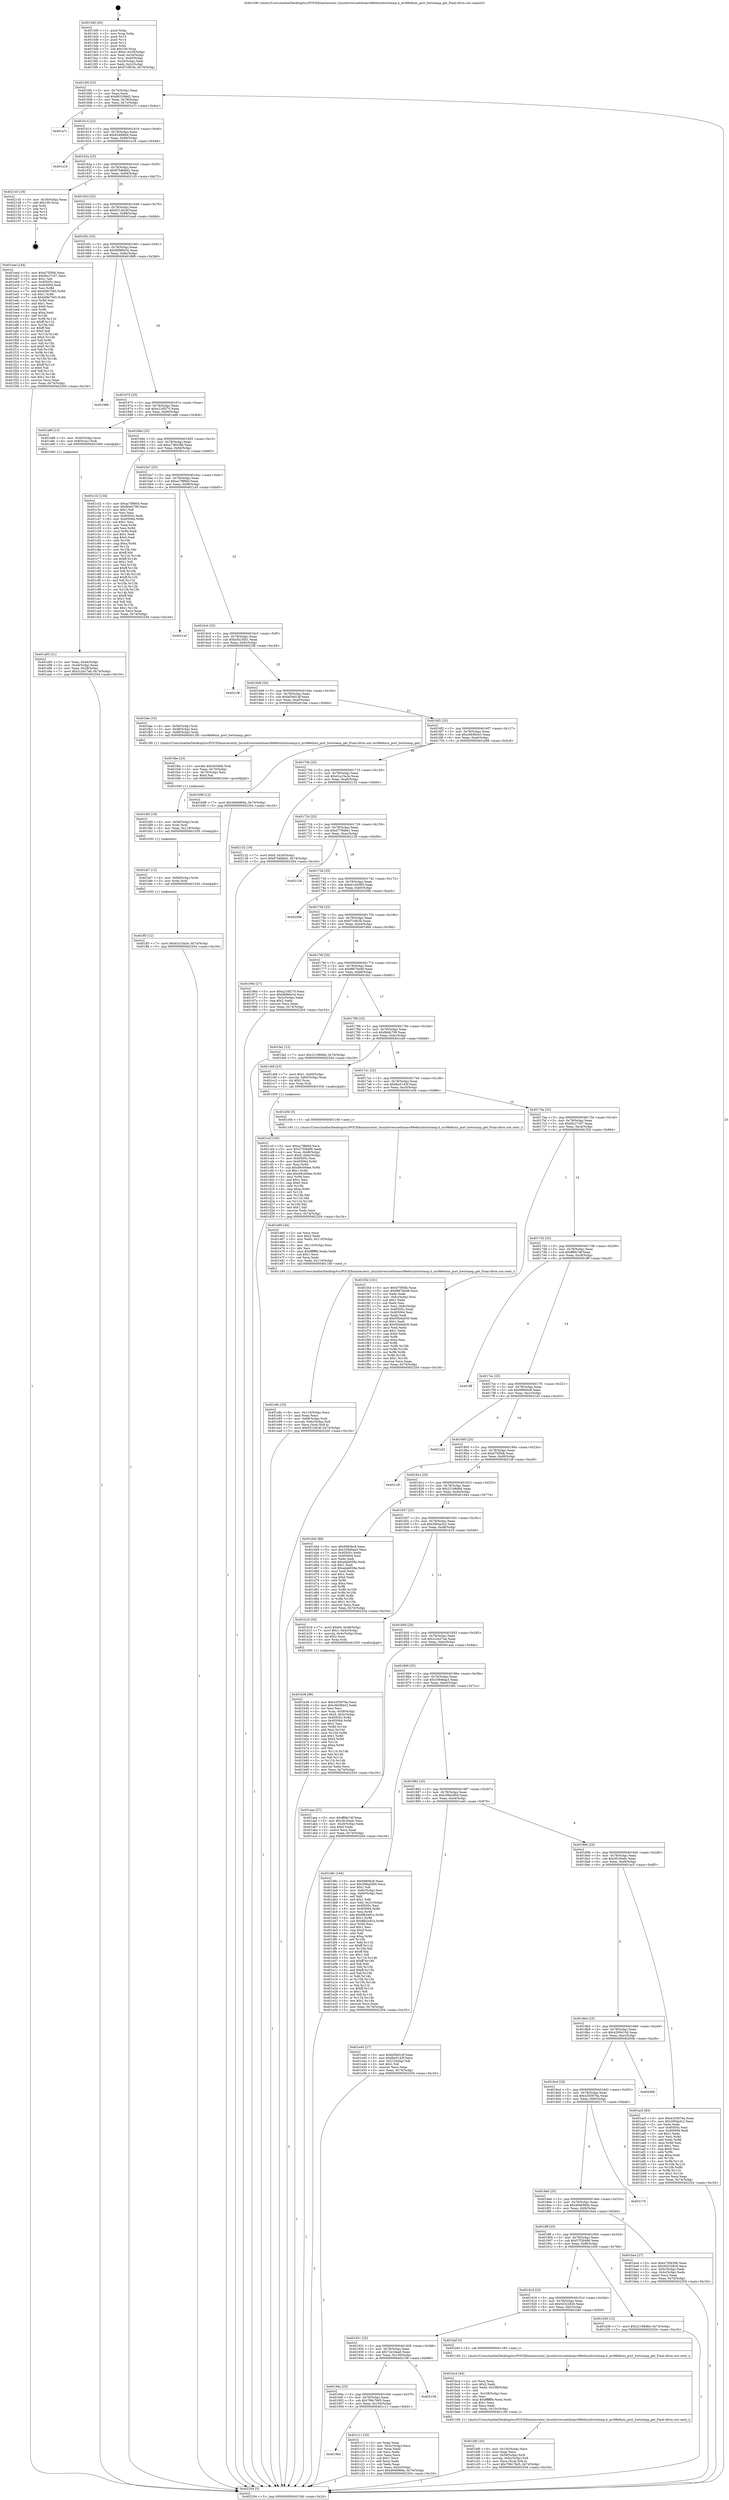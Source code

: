 digraph "0x4015d0" {
  label = "0x4015d0 (/mnt/c/Users/mathe/Desktop/tcc/POCII/binaries/extr_linuxdriversnetdsamv88e6xxxhwtstamp.h_mv88e6xxx_port_hwtstamp_get_Final-ollvm.out::main(0))"
  labelloc = "t"
  node[shape=record]

  Entry [label="",width=0.3,height=0.3,shape=circle,fillcolor=black,style=filled]
  "0x4015fd" [label="{
     0x4015fd [23]\l
     | [instrs]\l
     &nbsp;&nbsp;0x4015fd \<+3\>: mov -0x74(%rbp),%eax\l
     &nbsp;&nbsp;0x401600 \<+2\>: mov %eax,%ecx\l
     &nbsp;&nbsp;0x401602 \<+6\>: sub $0x803398d2,%ecx\l
     &nbsp;&nbsp;0x401608 \<+3\>: mov %eax,-0x78(%rbp)\l
     &nbsp;&nbsp;0x40160b \<+3\>: mov %ecx,-0x7c(%rbp)\l
     &nbsp;&nbsp;0x40160e \<+6\>: je 0000000000401a7c \<main+0x4ac\>\l
  }"]
  "0x401a7c" [label="{
     0x401a7c\l
  }", style=dashed]
  "0x401614" [label="{
     0x401614 [22]\l
     | [instrs]\l
     &nbsp;&nbsp;0x401614 \<+5\>: jmp 0000000000401619 \<main+0x49\>\l
     &nbsp;&nbsp;0x401619 \<+3\>: mov -0x78(%rbp),%eax\l
     &nbsp;&nbsp;0x40161c \<+5\>: sub $0x824fb8b4,%eax\l
     &nbsp;&nbsp;0x401621 \<+3\>: mov %eax,-0x80(%rbp)\l
     &nbsp;&nbsp;0x401624 \<+6\>: je 0000000000401a18 \<main+0x448\>\l
  }"]
  Exit [label="",width=0.3,height=0.3,shape=circle,fillcolor=black,style=filled,peripheries=2]
  "0x401a18" [label="{
     0x401a18\l
  }", style=dashed]
  "0x40162a" [label="{
     0x40162a [25]\l
     | [instrs]\l
     &nbsp;&nbsp;0x40162a \<+5\>: jmp 000000000040162f \<main+0x5f\>\l
     &nbsp;&nbsp;0x40162f \<+3\>: mov -0x78(%rbp),%eax\l
     &nbsp;&nbsp;0x401632 \<+5\>: sub $0x87b8dbd2,%eax\l
     &nbsp;&nbsp;0x401637 \<+6\>: mov %eax,-0x84(%rbp)\l
     &nbsp;&nbsp;0x40163d \<+6\>: je 0000000000402145 \<main+0xb75\>\l
  }"]
  "0x401ff3" [label="{
     0x401ff3 [12]\l
     | [instrs]\l
     &nbsp;&nbsp;0x401ff3 \<+7\>: movl $0xd1a15a3e,-0x74(%rbp)\l
     &nbsp;&nbsp;0x401ffa \<+5\>: jmp 0000000000402204 \<main+0xc34\>\l
  }"]
  "0x402145" [label="{
     0x402145 [19]\l
     | [instrs]\l
     &nbsp;&nbsp;0x402145 \<+3\>: mov -0x30(%rbp),%eax\l
     &nbsp;&nbsp;0x402148 \<+7\>: add $0x100,%rsp\l
     &nbsp;&nbsp;0x40214f \<+1\>: pop %rbx\l
     &nbsp;&nbsp;0x402150 \<+2\>: pop %r12\l
     &nbsp;&nbsp;0x402152 \<+2\>: pop %r14\l
     &nbsp;&nbsp;0x402154 \<+2\>: pop %r15\l
     &nbsp;&nbsp;0x402156 \<+1\>: pop %rbp\l
     &nbsp;&nbsp;0x402157 \<+1\>: ret\l
  }"]
  "0x401643" [label="{
     0x401643 [25]\l
     | [instrs]\l
     &nbsp;&nbsp;0x401643 \<+5\>: jmp 0000000000401648 \<main+0x78\>\l
     &nbsp;&nbsp;0x401648 \<+3\>: mov -0x78(%rbp),%eax\l
     &nbsp;&nbsp;0x40164b \<+5\>: sub $0x93126c4f,%eax\l
     &nbsp;&nbsp;0x401650 \<+6\>: mov %eax,-0x88(%rbp)\l
     &nbsp;&nbsp;0x401656 \<+6\>: je 0000000000401ead \<main+0x8dd\>\l
  }"]
  "0x401fe7" [label="{
     0x401fe7 [12]\l
     | [instrs]\l
     &nbsp;&nbsp;0x401fe7 \<+4\>: mov -0x68(%rbp),%rdx\l
     &nbsp;&nbsp;0x401feb \<+3\>: mov %rdx,%rdi\l
     &nbsp;&nbsp;0x401fee \<+5\>: call 0000000000401030 \<free@plt\>\l
     | [calls]\l
     &nbsp;&nbsp;0x401030 \{1\} (unknown)\l
  }"]
  "0x401ead" [label="{
     0x401ead [144]\l
     | [instrs]\l
     &nbsp;&nbsp;0x401ead \<+5\>: mov $0xd75f56b,%eax\l
     &nbsp;&nbsp;0x401eb2 \<+5\>: mov $0xfdc27c07,%ecx\l
     &nbsp;&nbsp;0x401eb7 \<+2\>: mov $0x1,%dl\l
     &nbsp;&nbsp;0x401eb9 \<+7\>: mov 0x40505c,%esi\l
     &nbsp;&nbsp;0x401ec0 \<+7\>: mov 0x405064,%edi\l
     &nbsp;&nbsp;0x401ec7 \<+3\>: mov %esi,%r8d\l
     &nbsp;&nbsp;0x401eca \<+7\>: add $0xb0fe7565,%r8d\l
     &nbsp;&nbsp;0x401ed1 \<+4\>: sub $0x1,%r8d\l
     &nbsp;&nbsp;0x401ed5 \<+7\>: sub $0xb0fe7565,%r8d\l
     &nbsp;&nbsp;0x401edc \<+4\>: imul %r8d,%esi\l
     &nbsp;&nbsp;0x401ee0 \<+3\>: and $0x1,%esi\l
     &nbsp;&nbsp;0x401ee3 \<+3\>: cmp $0x0,%esi\l
     &nbsp;&nbsp;0x401ee6 \<+4\>: sete %r9b\l
     &nbsp;&nbsp;0x401eea \<+3\>: cmp $0xa,%edi\l
     &nbsp;&nbsp;0x401eed \<+4\>: setl %r10b\l
     &nbsp;&nbsp;0x401ef1 \<+3\>: mov %r9b,%r11b\l
     &nbsp;&nbsp;0x401ef4 \<+4\>: xor $0xff,%r11b\l
     &nbsp;&nbsp;0x401ef8 \<+3\>: mov %r10b,%bl\l
     &nbsp;&nbsp;0x401efb \<+3\>: xor $0xff,%bl\l
     &nbsp;&nbsp;0x401efe \<+3\>: xor $0x0,%dl\l
     &nbsp;&nbsp;0x401f01 \<+3\>: mov %r11b,%r14b\l
     &nbsp;&nbsp;0x401f04 \<+4\>: and $0x0,%r14b\l
     &nbsp;&nbsp;0x401f08 \<+3\>: and %dl,%r9b\l
     &nbsp;&nbsp;0x401f0b \<+3\>: mov %bl,%r15b\l
     &nbsp;&nbsp;0x401f0e \<+4\>: and $0x0,%r15b\l
     &nbsp;&nbsp;0x401f12 \<+3\>: and %dl,%r10b\l
     &nbsp;&nbsp;0x401f15 \<+3\>: or %r9b,%r14b\l
     &nbsp;&nbsp;0x401f18 \<+3\>: or %r10b,%r15b\l
     &nbsp;&nbsp;0x401f1b \<+3\>: xor %r15b,%r14b\l
     &nbsp;&nbsp;0x401f1e \<+3\>: or %bl,%r11b\l
     &nbsp;&nbsp;0x401f21 \<+4\>: xor $0xff,%r11b\l
     &nbsp;&nbsp;0x401f25 \<+3\>: or $0x0,%dl\l
     &nbsp;&nbsp;0x401f28 \<+3\>: and %dl,%r11b\l
     &nbsp;&nbsp;0x401f2b \<+3\>: or %r11b,%r14b\l
     &nbsp;&nbsp;0x401f2e \<+4\>: test $0x1,%r14b\l
     &nbsp;&nbsp;0x401f32 \<+3\>: cmovne %ecx,%eax\l
     &nbsp;&nbsp;0x401f35 \<+3\>: mov %eax,-0x74(%rbp)\l
     &nbsp;&nbsp;0x401f38 \<+5\>: jmp 0000000000402204 \<main+0xc34\>\l
  }"]
  "0x40165c" [label="{
     0x40165c [25]\l
     | [instrs]\l
     &nbsp;&nbsp;0x40165c \<+5\>: jmp 0000000000401661 \<main+0x91\>\l
     &nbsp;&nbsp;0x401661 \<+3\>: mov -0x78(%rbp),%eax\l
     &nbsp;&nbsp;0x401664 \<+5\>: sub $0x9bf96e34,%eax\l
     &nbsp;&nbsp;0x401669 \<+6\>: mov %eax,-0x8c(%rbp)\l
     &nbsp;&nbsp;0x40166f \<+6\>: je 0000000000401988 \<main+0x3b8\>\l
  }"]
  "0x401fd5" [label="{
     0x401fd5 [18]\l
     | [instrs]\l
     &nbsp;&nbsp;0x401fd5 \<+4\>: mov -0x58(%rbp),%rdx\l
     &nbsp;&nbsp;0x401fd9 \<+3\>: mov %rdx,%rdi\l
     &nbsp;&nbsp;0x401fdc \<+6\>: mov %eax,-0x118(%rbp)\l
     &nbsp;&nbsp;0x401fe2 \<+5\>: call 0000000000401030 \<free@plt\>\l
     | [calls]\l
     &nbsp;&nbsp;0x401030 \{1\} (unknown)\l
  }"]
  "0x401988" [label="{
     0x401988\l
  }", style=dashed]
  "0x401675" [label="{
     0x401675 [25]\l
     | [instrs]\l
     &nbsp;&nbsp;0x401675 \<+5\>: jmp 000000000040167a \<main+0xaa\>\l
     &nbsp;&nbsp;0x40167a \<+3\>: mov -0x78(%rbp),%eax\l
     &nbsp;&nbsp;0x40167d \<+5\>: sub $0xa216f270,%eax\l
     &nbsp;&nbsp;0x401682 \<+6\>: mov %eax,-0x90(%rbp)\l
     &nbsp;&nbsp;0x401688 \<+6\>: je 0000000000401a88 \<main+0x4b8\>\l
  }"]
  "0x401fbe" [label="{
     0x401fbe [23]\l
     | [instrs]\l
     &nbsp;&nbsp;0x401fbe \<+10\>: movabs $0x4030b6,%rdi\l
     &nbsp;&nbsp;0x401fc8 \<+3\>: mov %eax,-0x70(%rbp)\l
     &nbsp;&nbsp;0x401fcb \<+3\>: mov -0x70(%rbp),%esi\l
     &nbsp;&nbsp;0x401fce \<+2\>: mov $0x0,%al\l
     &nbsp;&nbsp;0x401fd0 \<+5\>: call 0000000000401040 \<printf@plt\>\l
     | [calls]\l
     &nbsp;&nbsp;0x401040 \{1\} (unknown)\l
  }"]
  "0x401a88" [label="{
     0x401a88 [13]\l
     | [instrs]\l
     &nbsp;&nbsp;0x401a88 \<+4\>: mov -0x40(%rbp),%rax\l
     &nbsp;&nbsp;0x401a8c \<+4\>: mov 0x8(%rax),%rdi\l
     &nbsp;&nbsp;0x401a90 \<+5\>: call 0000000000401060 \<atoi@plt\>\l
     | [calls]\l
     &nbsp;&nbsp;0x401060 \{1\} (unknown)\l
  }"]
  "0x40168e" [label="{
     0x40168e [25]\l
     | [instrs]\l
     &nbsp;&nbsp;0x40168e \<+5\>: jmp 0000000000401693 \<main+0xc3\>\l
     &nbsp;&nbsp;0x401693 \<+3\>: mov -0x78(%rbp),%eax\l
     &nbsp;&nbsp;0x401696 \<+5\>: sub $0xa738439b,%eax\l
     &nbsp;&nbsp;0x40169b \<+6\>: mov %eax,-0x94(%rbp)\l
     &nbsp;&nbsp;0x4016a1 \<+6\>: je 0000000000401c32 \<main+0x662\>\l
  }"]
  "0x401e8c" [label="{
     0x401e8c [33]\l
     | [instrs]\l
     &nbsp;&nbsp;0x401e8c \<+6\>: mov -0x114(%rbp),%ecx\l
     &nbsp;&nbsp;0x401e92 \<+3\>: imul %eax,%ecx\l
     &nbsp;&nbsp;0x401e95 \<+4\>: mov -0x68(%rbp),%rdi\l
     &nbsp;&nbsp;0x401e99 \<+4\>: movslq -0x6c(%rbp),%r8\l
     &nbsp;&nbsp;0x401e9d \<+4\>: mov %ecx,(%rdi,%r8,4)\l
     &nbsp;&nbsp;0x401ea1 \<+7\>: movl $0x93126c4f,-0x74(%rbp)\l
     &nbsp;&nbsp;0x401ea8 \<+5\>: jmp 0000000000402204 \<main+0xc34\>\l
  }"]
  "0x401c32" [label="{
     0x401c32 [134]\l
     | [instrs]\l
     &nbsp;&nbsp;0x401c32 \<+5\>: mov $0xac7f880d,%eax\l
     &nbsp;&nbsp;0x401c37 \<+5\>: mov $0xfbbfc799,%ecx\l
     &nbsp;&nbsp;0x401c3c \<+2\>: mov $0x1,%dl\l
     &nbsp;&nbsp;0x401c3e \<+2\>: xor %esi,%esi\l
     &nbsp;&nbsp;0x401c40 \<+7\>: mov 0x40505c,%edi\l
     &nbsp;&nbsp;0x401c47 \<+8\>: mov 0x405064,%r8d\l
     &nbsp;&nbsp;0x401c4f \<+3\>: sub $0x1,%esi\l
     &nbsp;&nbsp;0x401c52 \<+3\>: mov %edi,%r9d\l
     &nbsp;&nbsp;0x401c55 \<+3\>: add %esi,%r9d\l
     &nbsp;&nbsp;0x401c58 \<+4\>: imul %r9d,%edi\l
     &nbsp;&nbsp;0x401c5c \<+3\>: and $0x1,%edi\l
     &nbsp;&nbsp;0x401c5f \<+3\>: cmp $0x0,%edi\l
     &nbsp;&nbsp;0x401c62 \<+4\>: sete %r10b\l
     &nbsp;&nbsp;0x401c66 \<+4\>: cmp $0xa,%r8d\l
     &nbsp;&nbsp;0x401c6a \<+4\>: setl %r11b\l
     &nbsp;&nbsp;0x401c6e \<+3\>: mov %r10b,%bl\l
     &nbsp;&nbsp;0x401c71 \<+3\>: xor $0xff,%bl\l
     &nbsp;&nbsp;0x401c74 \<+3\>: mov %r11b,%r14b\l
     &nbsp;&nbsp;0x401c77 \<+4\>: xor $0xff,%r14b\l
     &nbsp;&nbsp;0x401c7b \<+3\>: xor $0x1,%dl\l
     &nbsp;&nbsp;0x401c7e \<+3\>: mov %bl,%r15b\l
     &nbsp;&nbsp;0x401c81 \<+4\>: and $0xff,%r15b\l
     &nbsp;&nbsp;0x401c85 \<+3\>: and %dl,%r10b\l
     &nbsp;&nbsp;0x401c88 \<+3\>: mov %r14b,%r12b\l
     &nbsp;&nbsp;0x401c8b \<+4\>: and $0xff,%r12b\l
     &nbsp;&nbsp;0x401c8f \<+3\>: and %dl,%r11b\l
     &nbsp;&nbsp;0x401c92 \<+3\>: or %r10b,%r15b\l
     &nbsp;&nbsp;0x401c95 \<+3\>: or %r11b,%r12b\l
     &nbsp;&nbsp;0x401c98 \<+3\>: xor %r12b,%r15b\l
     &nbsp;&nbsp;0x401c9b \<+3\>: or %r14b,%bl\l
     &nbsp;&nbsp;0x401c9e \<+3\>: xor $0xff,%bl\l
     &nbsp;&nbsp;0x401ca1 \<+3\>: or $0x1,%dl\l
     &nbsp;&nbsp;0x401ca4 \<+2\>: and %dl,%bl\l
     &nbsp;&nbsp;0x401ca6 \<+3\>: or %bl,%r15b\l
     &nbsp;&nbsp;0x401ca9 \<+4\>: test $0x1,%r15b\l
     &nbsp;&nbsp;0x401cad \<+3\>: cmovne %ecx,%eax\l
     &nbsp;&nbsp;0x401cb0 \<+3\>: mov %eax,-0x74(%rbp)\l
     &nbsp;&nbsp;0x401cb3 \<+5\>: jmp 0000000000402204 \<main+0xc34\>\l
  }"]
  "0x4016a7" [label="{
     0x4016a7 [25]\l
     | [instrs]\l
     &nbsp;&nbsp;0x4016a7 \<+5\>: jmp 00000000004016ac \<main+0xdc\>\l
     &nbsp;&nbsp;0x4016ac \<+3\>: mov -0x78(%rbp),%eax\l
     &nbsp;&nbsp;0x4016af \<+5\>: sub $0xac7f880d,%eax\l
     &nbsp;&nbsp;0x4016b4 \<+6\>: mov %eax,-0x98(%rbp)\l
     &nbsp;&nbsp;0x4016ba \<+6\>: je 00000000004021a5 \<main+0xbd5\>\l
  }"]
  "0x401e60" [label="{
     0x401e60 [44]\l
     | [instrs]\l
     &nbsp;&nbsp;0x401e60 \<+2\>: xor %ecx,%ecx\l
     &nbsp;&nbsp;0x401e62 \<+5\>: mov $0x2,%edx\l
     &nbsp;&nbsp;0x401e67 \<+6\>: mov %edx,-0x110(%rbp)\l
     &nbsp;&nbsp;0x401e6d \<+1\>: cltd\l
     &nbsp;&nbsp;0x401e6e \<+6\>: mov -0x110(%rbp),%esi\l
     &nbsp;&nbsp;0x401e74 \<+2\>: idiv %esi\l
     &nbsp;&nbsp;0x401e76 \<+6\>: imul $0xfffffffe,%edx,%edx\l
     &nbsp;&nbsp;0x401e7c \<+3\>: sub $0x1,%ecx\l
     &nbsp;&nbsp;0x401e7f \<+2\>: sub %ecx,%edx\l
     &nbsp;&nbsp;0x401e81 \<+6\>: mov %edx,-0x114(%rbp)\l
     &nbsp;&nbsp;0x401e87 \<+5\>: call 0000000000401160 \<next_i\>\l
     | [calls]\l
     &nbsp;&nbsp;0x401160 \{1\} (/mnt/c/Users/mathe/Desktop/tcc/POCII/binaries/extr_linuxdriversnetdsamv88e6xxxhwtstamp.h_mv88e6xxx_port_hwtstamp_get_Final-ollvm.out::next_i)\l
  }"]
  "0x4021a5" [label="{
     0x4021a5\l
  }", style=dashed]
  "0x4016c0" [label="{
     0x4016c0 [25]\l
     | [instrs]\l
     &nbsp;&nbsp;0x4016c0 \<+5\>: jmp 00000000004016c5 \<main+0xf5\>\l
     &nbsp;&nbsp;0x4016c5 \<+3\>: mov -0x78(%rbp),%eax\l
     &nbsp;&nbsp;0x4016c8 \<+5\>: sub $0xb5b1f5b1,%eax\l
     &nbsp;&nbsp;0x4016cd \<+6\>: mov %eax,-0x9c(%rbp)\l
     &nbsp;&nbsp;0x4016d3 \<+6\>: je 00000000004021f8 \<main+0xc28\>\l
  }"]
  "0x401ccf" [label="{
     0x401ccf [105]\l
     | [instrs]\l
     &nbsp;&nbsp;0x401ccf \<+5\>: mov $0xac7f880d,%ecx\l
     &nbsp;&nbsp;0x401cd4 \<+5\>: mov $0x57f28486,%edx\l
     &nbsp;&nbsp;0x401cd9 \<+4\>: mov %rax,-0x68(%rbp)\l
     &nbsp;&nbsp;0x401cdd \<+7\>: movl $0x0,-0x6c(%rbp)\l
     &nbsp;&nbsp;0x401ce4 \<+7\>: mov 0x40505c,%esi\l
     &nbsp;&nbsp;0x401ceb \<+8\>: mov 0x405064,%r8d\l
     &nbsp;&nbsp;0x401cf3 \<+3\>: mov %esi,%r9d\l
     &nbsp;&nbsp;0x401cf6 \<+7\>: sub $0xd9c00dee,%r9d\l
     &nbsp;&nbsp;0x401cfd \<+4\>: sub $0x1,%r9d\l
     &nbsp;&nbsp;0x401d01 \<+7\>: add $0xd9c00dee,%r9d\l
     &nbsp;&nbsp;0x401d08 \<+4\>: imul %r9d,%esi\l
     &nbsp;&nbsp;0x401d0c \<+3\>: and $0x1,%esi\l
     &nbsp;&nbsp;0x401d0f \<+3\>: cmp $0x0,%esi\l
     &nbsp;&nbsp;0x401d12 \<+4\>: sete %r10b\l
     &nbsp;&nbsp;0x401d16 \<+4\>: cmp $0xa,%r8d\l
     &nbsp;&nbsp;0x401d1a \<+4\>: setl %r11b\l
     &nbsp;&nbsp;0x401d1e \<+3\>: mov %r10b,%bl\l
     &nbsp;&nbsp;0x401d21 \<+3\>: and %r11b,%bl\l
     &nbsp;&nbsp;0x401d24 \<+3\>: xor %r11b,%r10b\l
     &nbsp;&nbsp;0x401d27 \<+3\>: or %r10b,%bl\l
     &nbsp;&nbsp;0x401d2a \<+3\>: test $0x1,%bl\l
     &nbsp;&nbsp;0x401d2d \<+3\>: cmovne %edx,%ecx\l
     &nbsp;&nbsp;0x401d30 \<+3\>: mov %ecx,-0x74(%rbp)\l
     &nbsp;&nbsp;0x401d33 \<+5\>: jmp 0000000000402204 \<main+0xc34\>\l
  }"]
  "0x4021f8" [label="{
     0x4021f8\l
  }", style=dashed]
  "0x4016d9" [label="{
     0x4016d9 [25]\l
     | [instrs]\l
     &nbsp;&nbsp;0x4016d9 \<+5\>: jmp 00000000004016de \<main+0x10e\>\l
     &nbsp;&nbsp;0x4016de \<+3\>: mov -0x78(%rbp),%eax\l
     &nbsp;&nbsp;0x4016e1 \<+5\>: sub $0xbf36d1df,%eax\l
     &nbsp;&nbsp;0x4016e6 \<+6\>: mov %eax,-0xa0(%rbp)\l
     &nbsp;&nbsp;0x4016ec \<+6\>: je 0000000000401fae \<main+0x9de\>\l
  }"]
  "0x401963" [label="{
     0x401963\l
  }", style=dashed]
  "0x401fae" [label="{
     0x401fae [16]\l
     | [instrs]\l
     &nbsp;&nbsp;0x401fae \<+4\>: mov -0x58(%rbp),%rdi\l
     &nbsp;&nbsp;0x401fb2 \<+3\>: mov -0x48(%rbp),%esi\l
     &nbsp;&nbsp;0x401fb5 \<+4\>: mov -0x68(%rbp),%rdx\l
     &nbsp;&nbsp;0x401fb9 \<+5\>: call 00000000004013f0 \<mv88e6xxx_port_hwtstamp_get\>\l
     | [calls]\l
     &nbsp;&nbsp;0x4013f0 \{1\} (/mnt/c/Users/mathe/Desktop/tcc/POCII/binaries/extr_linuxdriversnetdsamv88e6xxxhwtstamp.h_mv88e6xxx_port_hwtstamp_get_Final-ollvm.out::mv88e6xxx_port_hwtstamp_get)\l
  }"]
  "0x4016f2" [label="{
     0x4016f2 [25]\l
     | [instrs]\l
     &nbsp;&nbsp;0x4016f2 \<+5\>: jmp 00000000004016f7 \<main+0x127\>\l
     &nbsp;&nbsp;0x4016f7 \<+3\>: mov -0x78(%rbp),%eax\l
     &nbsp;&nbsp;0x4016fa \<+5\>: sub $0xc9d38443,%eax\l
     &nbsp;&nbsp;0x4016ff \<+6\>: mov %eax,-0xa4(%rbp)\l
     &nbsp;&nbsp;0x401705 \<+6\>: je 0000000000401b98 \<main+0x5c8\>\l
  }"]
  "0x401c11" [label="{
     0x401c11 [33]\l
     | [instrs]\l
     &nbsp;&nbsp;0x401c11 \<+2\>: xor %eax,%eax\l
     &nbsp;&nbsp;0x401c13 \<+3\>: mov -0x5c(%rbp),%ecx\l
     &nbsp;&nbsp;0x401c16 \<+2\>: mov %eax,%edx\l
     &nbsp;&nbsp;0x401c18 \<+2\>: sub %ecx,%edx\l
     &nbsp;&nbsp;0x401c1a \<+2\>: mov %eax,%ecx\l
     &nbsp;&nbsp;0x401c1c \<+3\>: sub $0x1,%ecx\l
     &nbsp;&nbsp;0x401c1f \<+2\>: add %ecx,%edx\l
     &nbsp;&nbsp;0x401c21 \<+2\>: sub %edx,%eax\l
     &nbsp;&nbsp;0x401c23 \<+3\>: mov %eax,-0x5c(%rbp)\l
     &nbsp;&nbsp;0x401c26 \<+7\>: movl $0x4946969a,-0x74(%rbp)\l
     &nbsp;&nbsp;0x401c2d \<+5\>: jmp 0000000000402204 \<main+0xc34\>\l
  }"]
  "0x401b98" [label="{
     0x401b98 [12]\l
     | [instrs]\l
     &nbsp;&nbsp;0x401b98 \<+7\>: movl $0x4946969a,-0x74(%rbp)\l
     &nbsp;&nbsp;0x401b9f \<+5\>: jmp 0000000000402204 \<main+0xc34\>\l
  }"]
  "0x40170b" [label="{
     0x40170b [25]\l
     | [instrs]\l
     &nbsp;&nbsp;0x40170b \<+5\>: jmp 0000000000401710 \<main+0x140\>\l
     &nbsp;&nbsp;0x401710 \<+3\>: mov -0x78(%rbp),%eax\l
     &nbsp;&nbsp;0x401713 \<+5\>: sub $0xd1a15a3e,%eax\l
     &nbsp;&nbsp;0x401718 \<+6\>: mov %eax,-0xa8(%rbp)\l
     &nbsp;&nbsp;0x40171e \<+6\>: je 0000000000402132 \<main+0xb62\>\l
  }"]
  "0x40194a" [label="{
     0x40194a [25]\l
     | [instrs]\l
     &nbsp;&nbsp;0x40194a \<+5\>: jmp 000000000040194f \<main+0x37f\>\l
     &nbsp;&nbsp;0x40194f \<+3\>: mov -0x78(%rbp),%eax\l
     &nbsp;&nbsp;0x401952 \<+5\>: sub $0x799c76d5,%eax\l
     &nbsp;&nbsp;0x401957 \<+6\>: mov %eax,-0x104(%rbp)\l
     &nbsp;&nbsp;0x40195d \<+6\>: je 0000000000401c11 \<main+0x641\>\l
  }"]
  "0x402132" [label="{
     0x402132 [19]\l
     | [instrs]\l
     &nbsp;&nbsp;0x402132 \<+7\>: movl $0x0,-0x30(%rbp)\l
     &nbsp;&nbsp;0x402139 \<+7\>: movl $0x87b8dbd2,-0x74(%rbp)\l
     &nbsp;&nbsp;0x402140 \<+5\>: jmp 0000000000402204 \<main+0xc34\>\l
  }"]
  "0x401724" [label="{
     0x401724 [25]\l
     | [instrs]\l
     &nbsp;&nbsp;0x401724 \<+5\>: jmp 0000000000401729 \<main+0x159\>\l
     &nbsp;&nbsp;0x401729 \<+3\>: mov -0x78(%rbp),%eax\l
     &nbsp;&nbsp;0x40172c \<+5\>: sub $0xd77848a1,%eax\l
     &nbsp;&nbsp;0x401731 \<+6\>: mov %eax,-0xac(%rbp)\l
     &nbsp;&nbsp;0x401737 \<+6\>: je 0000000000402126 \<main+0xb56\>\l
  }"]
  "0x402158" [label="{
     0x402158\l
  }", style=dashed]
  "0x402126" [label="{
     0x402126\l
  }", style=dashed]
  "0x40173d" [label="{
     0x40173d [25]\l
     | [instrs]\l
     &nbsp;&nbsp;0x40173d \<+5\>: jmp 0000000000401742 \<main+0x172\>\l
     &nbsp;&nbsp;0x401742 \<+3\>: mov -0x78(%rbp),%eax\l
     &nbsp;&nbsp;0x401745 \<+5\>: sub $0xdc1d4560,%eax\l
     &nbsp;&nbsp;0x40174a \<+6\>: mov %eax,-0xb0(%rbp)\l
     &nbsp;&nbsp;0x401750 \<+6\>: je 000000000040209b \<main+0xacb\>\l
  }"]
  "0x401bf0" [label="{
     0x401bf0 [33]\l
     | [instrs]\l
     &nbsp;&nbsp;0x401bf0 \<+6\>: mov -0x10c(%rbp),%ecx\l
     &nbsp;&nbsp;0x401bf6 \<+3\>: imul %eax,%ecx\l
     &nbsp;&nbsp;0x401bf9 \<+4\>: mov -0x58(%rbp),%rdi\l
     &nbsp;&nbsp;0x401bfd \<+4\>: movslq -0x5c(%rbp),%r8\l
     &nbsp;&nbsp;0x401c01 \<+4\>: mov %ecx,(%rdi,%r8,4)\l
     &nbsp;&nbsp;0x401c05 \<+7\>: movl $0x799c76d5,-0x74(%rbp)\l
     &nbsp;&nbsp;0x401c0c \<+5\>: jmp 0000000000402204 \<main+0xc34\>\l
  }"]
  "0x40209b" [label="{
     0x40209b\l
  }", style=dashed]
  "0x401756" [label="{
     0x401756 [25]\l
     | [instrs]\l
     &nbsp;&nbsp;0x401756 \<+5\>: jmp 000000000040175b \<main+0x18b\>\l
     &nbsp;&nbsp;0x40175b \<+3\>: mov -0x78(%rbp),%eax\l
     &nbsp;&nbsp;0x40175e \<+5\>: sub $0xf7c0fc3b,%eax\l
     &nbsp;&nbsp;0x401763 \<+6\>: mov %eax,-0xb4(%rbp)\l
     &nbsp;&nbsp;0x401769 \<+6\>: je 000000000040196d \<main+0x39d\>\l
  }"]
  "0x401bc4" [label="{
     0x401bc4 [44]\l
     | [instrs]\l
     &nbsp;&nbsp;0x401bc4 \<+2\>: xor %ecx,%ecx\l
     &nbsp;&nbsp;0x401bc6 \<+5\>: mov $0x2,%edx\l
     &nbsp;&nbsp;0x401bcb \<+6\>: mov %edx,-0x108(%rbp)\l
     &nbsp;&nbsp;0x401bd1 \<+1\>: cltd\l
     &nbsp;&nbsp;0x401bd2 \<+6\>: mov -0x108(%rbp),%esi\l
     &nbsp;&nbsp;0x401bd8 \<+2\>: idiv %esi\l
     &nbsp;&nbsp;0x401bda \<+6\>: imul $0xfffffffe,%edx,%edx\l
     &nbsp;&nbsp;0x401be0 \<+3\>: sub $0x1,%ecx\l
     &nbsp;&nbsp;0x401be3 \<+2\>: sub %ecx,%edx\l
     &nbsp;&nbsp;0x401be5 \<+6\>: mov %edx,-0x10c(%rbp)\l
     &nbsp;&nbsp;0x401beb \<+5\>: call 0000000000401160 \<next_i\>\l
     | [calls]\l
     &nbsp;&nbsp;0x401160 \{1\} (/mnt/c/Users/mathe/Desktop/tcc/POCII/binaries/extr_linuxdriversnetdsamv88e6xxxhwtstamp.h_mv88e6xxx_port_hwtstamp_get_Final-ollvm.out::next_i)\l
  }"]
  "0x40196d" [label="{
     0x40196d [27]\l
     | [instrs]\l
     &nbsp;&nbsp;0x40196d \<+5\>: mov $0xa216f270,%eax\l
     &nbsp;&nbsp;0x401972 \<+5\>: mov $0x9bf96e34,%ecx\l
     &nbsp;&nbsp;0x401977 \<+3\>: mov -0x2c(%rbp),%edx\l
     &nbsp;&nbsp;0x40197a \<+3\>: cmp $0x2,%edx\l
     &nbsp;&nbsp;0x40197d \<+3\>: cmovne %ecx,%eax\l
     &nbsp;&nbsp;0x401980 \<+3\>: mov %eax,-0x74(%rbp)\l
     &nbsp;&nbsp;0x401983 \<+5\>: jmp 0000000000402204 \<main+0xc34\>\l
  }"]
  "0x40176f" [label="{
     0x40176f [25]\l
     | [instrs]\l
     &nbsp;&nbsp;0x40176f \<+5\>: jmp 0000000000401774 \<main+0x1a4\>\l
     &nbsp;&nbsp;0x401774 \<+3\>: mov -0x78(%rbp),%eax\l
     &nbsp;&nbsp;0x401777 \<+5\>: sub $0xf867be48,%eax\l
     &nbsp;&nbsp;0x40177c \<+6\>: mov %eax,-0xb8(%rbp)\l
     &nbsp;&nbsp;0x401782 \<+6\>: je 0000000000401fa2 \<main+0x9d2\>\l
  }"]
  "0x402204" [label="{
     0x402204 [5]\l
     | [instrs]\l
     &nbsp;&nbsp;0x402204 \<+5\>: jmp 00000000004015fd \<main+0x2d\>\l
  }"]
  "0x4015d0" [label="{
     0x4015d0 [45]\l
     | [instrs]\l
     &nbsp;&nbsp;0x4015d0 \<+1\>: push %rbp\l
     &nbsp;&nbsp;0x4015d1 \<+3\>: mov %rsp,%rbp\l
     &nbsp;&nbsp;0x4015d4 \<+2\>: push %r15\l
     &nbsp;&nbsp;0x4015d6 \<+2\>: push %r14\l
     &nbsp;&nbsp;0x4015d8 \<+2\>: push %r12\l
     &nbsp;&nbsp;0x4015da \<+1\>: push %rbx\l
     &nbsp;&nbsp;0x4015db \<+7\>: sub $0x100,%rsp\l
     &nbsp;&nbsp;0x4015e2 \<+7\>: movl $0x0,-0x30(%rbp)\l
     &nbsp;&nbsp;0x4015e9 \<+3\>: mov %edi,-0x34(%rbp)\l
     &nbsp;&nbsp;0x4015ec \<+4\>: mov %rsi,-0x40(%rbp)\l
     &nbsp;&nbsp;0x4015f0 \<+3\>: mov -0x34(%rbp),%edi\l
     &nbsp;&nbsp;0x4015f3 \<+3\>: mov %edi,-0x2c(%rbp)\l
     &nbsp;&nbsp;0x4015f6 \<+7\>: movl $0xf7c0fc3b,-0x74(%rbp)\l
  }"]
  "0x401a95" [label="{
     0x401a95 [21]\l
     | [instrs]\l
     &nbsp;&nbsp;0x401a95 \<+3\>: mov %eax,-0x44(%rbp)\l
     &nbsp;&nbsp;0x401a98 \<+3\>: mov -0x44(%rbp),%eax\l
     &nbsp;&nbsp;0x401a9b \<+3\>: mov %eax,-0x28(%rbp)\l
     &nbsp;&nbsp;0x401a9e \<+7\>: movl $0x2c2e27ad,-0x74(%rbp)\l
     &nbsp;&nbsp;0x401aa5 \<+5\>: jmp 0000000000402204 \<main+0xc34\>\l
  }"]
  "0x401931" [label="{
     0x401931 [25]\l
     | [instrs]\l
     &nbsp;&nbsp;0x401931 \<+5\>: jmp 0000000000401936 \<main+0x366\>\l
     &nbsp;&nbsp;0x401936 \<+3\>: mov -0x78(%rbp),%eax\l
     &nbsp;&nbsp;0x401939 \<+5\>: sub $0x72e16ea0,%eax\l
     &nbsp;&nbsp;0x40193e \<+6\>: mov %eax,-0x100(%rbp)\l
     &nbsp;&nbsp;0x401944 \<+6\>: je 0000000000402158 \<main+0xb88\>\l
  }"]
  "0x401fa2" [label="{
     0x401fa2 [12]\l
     | [instrs]\l
     &nbsp;&nbsp;0x401fa2 \<+7\>: movl $0x22198d6d,-0x74(%rbp)\l
     &nbsp;&nbsp;0x401fa9 \<+5\>: jmp 0000000000402204 \<main+0xc34\>\l
  }"]
  "0x401788" [label="{
     0x401788 [25]\l
     | [instrs]\l
     &nbsp;&nbsp;0x401788 \<+5\>: jmp 000000000040178d \<main+0x1bd\>\l
     &nbsp;&nbsp;0x40178d \<+3\>: mov -0x78(%rbp),%eax\l
     &nbsp;&nbsp;0x401790 \<+5\>: sub $0xfbbfc799,%eax\l
     &nbsp;&nbsp;0x401795 \<+6\>: mov %eax,-0xbc(%rbp)\l
     &nbsp;&nbsp;0x40179b \<+6\>: je 0000000000401cb8 \<main+0x6e8\>\l
  }"]
  "0x401bbf" [label="{
     0x401bbf [5]\l
     | [instrs]\l
     &nbsp;&nbsp;0x401bbf \<+5\>: call 0000000000401160 \<next_i\>\l
     | [calls]\l
     &nbsp;&nbsp;0x401160 \{1\} (/mnt/c/Users/mathe/Desktop/tcc/POCII/binaries/extr_linuxdriversnetdsamv88e6xxxhwtstamp.h_mv88e6xxx_port_hwtstamp_get_Final-ollvm.out::next_i)\l
  }"]
  "0x401cb8" [label="{
     0x401cb8 [23]\l
     | [instrs]\l
     &nbsp;&nbsp;0x401cb8 \<+7\>: movl $0x1,-0x60(%rbp)\l
     &nbsp;&nbsp;0x401cbf \<+4\>: movslq -0x60(%rbp),%rax\l
     &nbsp;&nbsp;0x401cc3 \<+4\>: shl $0x2,%rax\l
     &nbsp;&nbsp;0x401cc7 \<+3\>: mov %rax,%rdi\l
     &nbsp;&nbsp;0x401cca \<+5\>: call 0000000000401050 \<malloc@plt\>\l
     | [calls]\l
     &nbsp;&nbsp;0x401050 \{1\} (unknown)\l
  }"]
  "0x4017a1" [label="{
     0x4017a1 [25]\l
     | [instrs]\l
     &nbsp;&nbsp;0x4017a1 \<+5\>: jmp 00000000004017a6 \<main+0x1d6\>\l
     &nbsp;&nbsp;0x4017a6 \<+3\>: mov -0x78(%rbp),%eax\l
     &nbsp;&nbsp;0x4017a9 \<+5\>: sub $0xfbe5143f,%eax\l
     &nbsp;&nbsp;0x4017ae \<+6\>: mov %eax,-0xc0(%rbp)\l
     &nbsp;&nbsp;0x4017b4 \<+6\>: je 0000000000401e5b \<main+0x88b\>\l
  }"]
  "0x401918" [label="{
     0x401918 [25]\l
     | [instrs]\l
     &nbsp;&nbsp;0x401918 \<+5\>: jmp 000000000040191d \<main+0x34d\>\l
     &nbsp;&nbsp;0x40191d \<+3\>: mov -0x78(%rbp),%eax\l
     &nbsp;&nbsp;0x401920 \<+5\>: sub $0x5d322826,%eax\l
     &nbsp;&nbsp;0x401925 \<+6\>: mov %eax,-0xfc(%rbp)\l
     &nbsp;&nbsp;0x40192b \<+6\>: je 0000000000401bbf \<main+0x5ef\>\l
  }"]
  "0x401e5b" [label="{
     0x401e5b [5]\l
     | [instrs]\l
     &nbsp;&nbsp;0x401e5b \<+5\>: call 0000000000401160 \<next_i\>\l
     | [calls]\l
     &nbsp;&nbsp;0x401160 \{1\} (/mnt/c/Users/mathe/Desktop/tcc/POCII/binaries/extr_linuxdriversnetdsamv88e6xxxhwtstamp.h_mv88e6xxx_port_hwtstamp_get_Final-ollvm.out::next_i)\l
  }"]
  "0x4017ba" [label="{
     0x4017ba [25]\l
     | [instrs]\l
     &nbsp;&nbsp;0x4017ba \<+5\>: jmp 00000000004017bf \<main+0x1ef\>\l
     &nbsp;&nbsp;0x4017bf \<+3\>: mov -0x78(%rbp),%eax\l
     &nbsp;&nbsp;0x4017c2 \<+5\>: sub $0xfdc27c07,%eax\l
     &nbsp;&nbsp;0x4017c7 \<+6\>: mov %eax,-0xc4(%rbp)\l
     &nbsp;&nbsp;0x4017cd \<+6\>: je 0000000000401f3d \<main+0x96d\>\l
  }"]
  "0x401d38" [label="{
     0x401d38 [12]\l
     | [instrs]\l
     &nbsp;&nbsp;0x401d38 \<+7\>: movl $0x22198d6d,-0x74(%rbp)\l
     &nbsp;&nbsp;0x401d3f \<+5\>: jmp 0000000000402204 \<main+0xc34\>\l
  }"]
  "0x401f3d" [label="{
     0x401f3d [101]\l
     | [instrs]\l
     &nbsp;&nbsp;0x401f3d \<+5\>: mov $0xd75f56b,%eax\l
     &nbsp;&nbsp;0x401f42 \<+5\>: mov $0xf867be48,%ecx\l
     &nbsp;&nbsp;0x401f47 \<+2\>: xor %edx,%edx\l
     &nbsp;&nbsp;0x401f49 \<+3\>: mov -0x6c(%rbp),%esi\l
     &nbsp;&nbsp;0x401f4c \<+3\>: sub $0x1,%edx\l
     &nbsp;&nbsp;0x401f4f \<+2\>: sub %edx,%esi\l
     &nbsp;&nbsp;0x401f51 \<+3\>: mov %esi,-0x6c(%rbp)\l
     &nbsp;&nbsp;0x401f54 \<+7\>: mov 0x40505c,%edx\l
     &nbsp;&nbsp;0x401f5b \<+7\>: mov 0x405064,%esi\l
     &nbsp;&nbsp;0x401f62 \<+2\>: mov %edx,%edi\l
     &nbsp;&nbsp;0x401f64 \<+6\>: sub $0x93b6a630,%edi\l
     &nbsp;&nbsp;0x401f6a \<+3\>: sub $0x1,%edi\l
     &nbsp;&nbsp;0x401f6d \<+6\>: add $0x93b6a630,%edi\l
     &nbsp;&nbsp;0x401f73 \<+3\>: imul %edi,%edx\l
     &nbsp;&nbsp;0x401f76 \<+3\>: and $0x1,%edx\l
     &nbsp;&nbsp;0x401f79 \<+3\>: cmp $0x0,%edx\l
     &nbsp;&nbsp;0x401f7c \<+4\>: sete %r8b\l
     &nbsp;&nbsp;0x401f80 \<+3\>: cmp $0xa,%esi\l
     &nbsp;&nbsp;0x401f83 \<+4\>: setl %r9b\l
     &nbsp;&nbsp;0x401f87 \<+3\>: mov %r8b,%r10b\l
     &nbsp;&nbsp;0x401f8a \<+3\>: and %r9b,%r10b\l
     &nbsp;&nbsp;0x401f8d \<+3\>: xor %r9b,%r8b\l
     &nbsp;&nbsp;0x401f90 \<+3\>: or %r8b,%r10b\l
     &nbsp;&nbsp;0x401f93 \<+4\>: test $0x1,%r10b\l
     &nbsp;&nbsp;0x401f97 \<+3\>: cmovne %ecx,%eax\l
     &nbsp;&nbsp;0x401f9a \<+3\>: mov %eax,-0x74(%rbp)\l
     &nbsp;&nbsp;0x401f9d \<+5\>: jmp 0000000000402204 \<main+0xc34\>\l
  }"]
  "0x4017d3" [label="{
     0x4017d3 [25]\l
     | [instrs]\l
     &nbsp;&nbsp;0x4017d3 \<+5\>: jmp 00000000004017d8 \<main+0x208\>\l
     &nbsp;&nbsp;0x4017d8 \<+3\>: mov -0x78(%rbp),%eax\l
     &nbsp;&nbsp;0x4017db \<+5\>: sub $0xff6fe7df,%eax\l
     &nbsp;&nbsp;0x4017e0 \<+6\>: mov %eax,-0xc8(%rbp)\l
     &nbsp;&nbsp;0x4017e6 \<+6\>: je 0000000000401fff \<main+0xa2f\>\l
  }"]
  "0x4018ff" [label="{
     0x4018ff [25]\l
     | [instrs]\l
     &nbsp;&nbsp;0x4018ff \<+5\>: jmp 0000000000401904 \<main+0x334\>\l
     &nbsp;&nbsp;0x401904 \<+3\>: mov -0x78(%rbp),%eax\l
     &nbsp;&nbsp;0x401907 \<+5\>: sub $0x57f28486,%eax\l
     &nbsp;&nbsp;0x40190c \<+6\>: mov %eax,-0xf8(%rbp)\l
     &nbsp;&nbsp;0x401912 \<+6\>: je 0000000000401d38 \<main+0x768\>\l
  }"]
  "0x401fff" [label="{
     0x401fff\l
  }", style=dashed]
  "0x4017ec" [label="{
     0x4017ec [25]\l
     | [instrs]\l
     &nbsp;&nbsp;0x4017ec \<+5\>: jmp 00000000004017f1 \<main+0x221\>\l
     &nbsp;&nbsp;0x4017f1 \<+3\>: mov -0x78(%rbp),%eax\l
     &nbsp;&nbsp;0x4017f4 \<+5\>: sub $0x6960bc8,%eax\l
     &nbsp;&nbsp;0x4017f9 \<+6\>: mov %eax,-0xcc(%rbp)\l
     &nbsp;&nbsp;0x4017ff \<+6\>: je 00000000004021d3 \<main+0xc03\>\l
  }"]
  "0x401ba4" [label="{
     0x401ba4 [27]\l
     | [instrs]\l
     &nbsp;&nbsp;0x401ba4 \<+5\>: mov $0xa738439b,%eax\l
     &nbsp;&nbsp;0x401ba9 \<+5\>: mov $0x5d322826,%ecx\l
     &nbsp;&nbsp;0x401bae \<+3\>: mov -0x5c(%rbp),%edx\l
     &nbsp;&nbsp;0x401bb1 \<+3\>: cmp -0x4c(%rbp),%edx\l
     &nbsp;&nbsp;0x401bb4 \<+3\>: cmovl %ecx,%eax\l
     &nbsp;&nbsp;0x401bb7 \<+3\>: mov %eax,-0x74(%rbp)\l
     &nbsp;&nbsp;0x401bba \<+5\>: jmp 0000000000402204 \<main+0xc34\>\l
  }"]
  "0x4021d3" [label="{
     0x4021d3\l
  }", style=dashed]
  "0x401805" [label="{
     0x401805 [25]\l
     | [instrs]\l
     &nbsp;&nbsp;0x401805 \<+5\>: jmp 000000000040180a \<main+0x23a\>\l
     &nbsp;&nbsp;0x40180a \<+3\>: mov -0x78(%rbp),%eax\l
     &nbsp;&nbsp;0x40180d \<+5\>: sub $0xd75f56b,%eax\l
     &nbsp;&nbsp;0x401812 \<+6\>: mov %eax,-0xd0(%rbp)\l
     &nbsp;&nbsp;0x401818 \<+6\>: je 00000000004021df \<main+0xc0f\>\l
  }"]
  "0x4018e6" [label="{
     0x4018e6 [25]\l
     | [instrs]\l
     &nbsp;&nbsp;0x4018e6 \<+5\>: jmp 00000000004018eb \<main+0x31b\>\l
     &nbsp;&nbsp;0x4018eb \<+3\>: mov -0x78(%rbp),%eax\l
     &nbsp;&nbsp;0x4018ee \<+5\>: sub $0x4946969a,%eax\l
     &nbsp;&nbsp;0x4018f3 \<+6\>: mov %eax,-0xf4(%rbp)\l
     &nbsp;&nbsp;0x4018f9 \<+6\>: je 0000000000401ba4 \<main+0x5d4\>\l
  }"]
  "0x4021df" [label="{
     0x4021df\l
  }", style=dashed]
  "0x40181e" [label="{
     0x40181e [25]\l
     | [instrs]\l
     &nbsp;&nbsp;0x40181e \<+5\>: jmp 0000000000401823 \<main+0x253\>\l
     &nbsp;&nbsp;0x401823 \<+3\>: mov -0x78(%rbp),%eax\l
     &nbsp;&nbsp;0x401826 \<+5\>: sub $0x22198d6d,%eax\l
     &nbsp;&nbsp;0x40182b \<+6\>: mov %eax,-0xd4(%rbp)\l
     &nbsp;&nbsp;0x401831 \<+6\>: je 0000000000401d44 \<main+0x774\>\l
  }"]
  "0x402170" [label="{
     0x402170\l
  }", style=dashed]
  "0x401d44" [label="{
     0x401d44 [88]\l
     | [instrs]\l
     &nbsp;&nbsp;0x401d44 \<+5\>: mov $0x6960bc8,%eax\l
     &nbsp;&nbsp;0x401d49 \<+5\>: mov $0x33946aa3,%ecx\l
     &nbsp;&nbsp;0x401d4e \<+7\>: mov 0x40505c,%edx\l
     &nbsp;&nbsp;0x401d55 \<+7\>: mov 0x405064,%esi\l
     &nbsp;&nbsp;0x401d5c \<+2\>: mov %edx,%edi\l
     &nbsp;&nbsp;0x401d5e \<+6\>: add $0xadab038a,%edi\l
     &nbsp;&nbsp;0x401d64 \<+3\>: sub $0x1,%edi\l
     &nbsp;&nbsp;0x401d67 \<+6\>: sub $0xadab038a,%edi\l
     &nbsp;&nbsp;0x401d6d \<+3\>: imul %edi,%edx\l
     &nbsp;&nbsp;0x401d70 \<+3\>: and $0x1,%edx\l
     &nbsp;&nbsp;0x401d73 \<+3\>: cmp $0x0,%edx\l
     &nbsp;&nbsp;0x401d76 \<+4\>: sete %r8b\l
     &nbsp;&nbsp;0x401d7a \<+3\>: cmp $0xa,%esi\l
     &nbsp;&nbsp;0x401d7d \<+4\>: setl %r9b\l
     &nbsp;&nbsp;0x401d81 \<+3\>: mov %r8b,%r10b\l
     &nbsp;&nbsp;0x401d84 \<+3\>: and %r9b,%r10b\l
     &nbsp;&nbsp;0x401d87 \<+3\>: xor %r9b,%r8b\l
     &nbsp;&nbsp;0x401d8a \<+3\>: or %r8b,%r10b\l
     &nbsp;&nbsp;0x401d8d \<+4\>: test $0x1,%r10b\l
     &nbsp;&nbsp;0x401d91 \<+3\>: cmovne %ecx,%eax\l
     &nbsp;&nbsp;0x401d94 \<+3\>: mov %eax,-0x74(%rbp)\l
     &nbsp;&nbsp;0x401d97 \<+5\>: jmp 0000000000402204 \<main+0xc34\>\l
  }"]
  "0x401837" [label="{
     0x401837 [25]\l
     | [instrs]\l
     &nbsp;&nbsp;0x401837 \<+5\>: jmp 000000000040183c \<main+0x26c\>\l
     &nbsp;&nbsp;0x40183c \<+3\>: mov -0x78(%rbp),%eax\l
     &nbsp;&nbsp;0x40183f \<+5\>: sub $0x2904a3c2,%eax\l
     &nbsp;&nbsp;0x401844 \<+6\>: mov %eax,-0xd8(%rbp)\l
     &nbsp;&nbsp;0x40184a \<+6\>: je 0000000000401b18 \<main+0x548\>\l
  }"]
  "0x4018cd" [label="{
     0x4018cd [25]\l
     | [instrs]\l
     &nbsp;&nbsp;0x4018cd \<+5\>: jmp 00000000004018d2 \<main+0x302\>\l
     &nbsp;&nbsp;0x4018d2 \<+3\>: mov -0x78(%rbp),%eax\l
     &nbsp;&nbsp;0x4018d5 \<+5\>: sub $0x4355676a,%eax\l
     &nbsp;&nbsp;0x4018da \<+6\>: mov %eax,-0xf0(%rbp)\l
     &nbsp;&nbsp;0x4018e0 \<+6\>: je 0000000000402170 \<main+0xba0\>\l
  }"]
  "0x401b18" [label="{
     0x401b18 [30]\l
     | [instrs]\l
     &nbsp;&nbsp;0x401b18 \<+7\>: movl $0x64,-0x48(%rbp)\l
     &nbsp;&nbsp;0x401b1f \<+7\>: movl $0x1,-0x4c(%rbp)\l
     &nbsp;&nbsp;0x401b26 \<+4\>: movslq -0x4c(%rbp),%rax\l
     &nbsp;&nbsp;0x401b2a \<+4\>: shl $0x2,%rax\l
     &nbsp;&nbsp;0x401b2e \<+3\>: mov %rax,%rdi\l
     &nbsp;&nbsp;0x401b31 \<+5\>: call 0000000000401050 \<malloc@plt\>\l
     | [calls]\l
     &nbsp;&nbsp;0x401050 \{1\} (unknown)\l
  }"]
  "0x401850" [label="{
     0x401850 [25]\l
     | [instrs]\l
     &nbsp;&nbsp;0x401850 \<+5\>: jmp 0000000000401855 \<main+0x285\>\l
     &nbsp;&nbsp;0x401855 \<+3\>: mov -0x78(%rbp),%eax\l
     &nbsp;&nbsp;0x401858 \<+5\>: sub $0x2c2e27ad,%eax\l
     &nbsp;&nbsp;0x40185d \<+6\>: mov %eax,-0xdc(%rbp)\l
     &nbsp;&nbsp;0x401863 \<+6\>: je 0000000000401aaa \<main+0x4da\>\l
  }"]
  "0x40200b" [label="{
     0x40200b\l
  }", style=dashed]
  "0x401aaa" [label="{
     0x401aaa [27]\l
     | [instrs]\l
     &nbsp;&nbsp;0x401aaa \<+5\>: mov $0xff6fe7df,%eax\l
     &nbsp;&nbsp;0x401aaf \<+5\>: mov $0x3fc30adc,%ecx\l
     &nbsp;&nbsp;0x401ab4 \<+3\>: mov -0x28(%rbp),%edx\l
     &nbsp;&nbsp;0x401ab7 \<+3\>: cmp $0x0,%edx\l
     &nbsp;&nbsp;0x401aba \<+3\>: cmove %ecx,%eax\l
     &nbsp;&nbsp;0x401abd \<+3\>: mov %eax,-0x74(%rbp)\l
     &nbsp;&nbsp;0x401ac0 \<+5\>: jmp 0000000000402204 \<main+0xc34\>\l
  }"]
  "0x401869" [label="{
     0x401869 [25]\l
     | [instrs]\l
     &nbsp;&nbsp;0x401869 \<+5\>: jmp 000000000040186e \<main+0x29e\>\l
     &nbsp;&nbsp;0x40186e \<+3\>: mov -0x78(%rbp),%eax\l
     &nbsp;&nbsp;0x401871 \<+5\>: sub $0x33946aa3,%eax\l
     &nbsp;&nbsp;0x401876 \<+6\>: mov %eax,-0xe0(%rbp)\l
     &nbsp;&nbsp;0x40187c \<+6\>: je 0000000000401d9c \<main+0x7cc\>\l
  }"]
  "0x401b36" [label="{
     0x401b36 [98]\l
     | [instrs]\l
     &nbsp;&nbsp;0x401b36 \<+5\>: mov $0x4355676a,%ecx\l
     &nbsp;&nbsp;0x401b3b \<+5\>: mov $0xc9d38443,%edx\l
     &nbsp;&nbsp;0x401b40 \<+2\>: xor %esi,%esi\l
     &nbsp;&nbsp;0x401b42 \<+4\>: mov %rax,-0x58(%rbp)\l
     &nbsp;&nbsp;0x401b46 \<+7\>: movl $0x0,-0x5c(%rbp)\l
     &nbsp;&nbsp;0x401b4d \<+8\>: mov 0x40505c,%r8d\l
     &nbsp;&nbsp;0x401b55 \<+8\>: mov 0x405064,%r9d\l
     &nbsp;&nbsp;0x401b5d \<+3\>: sub $0x1,%esi\l
     &nbsp;&nbsp;0x401b60 \<+3\>: mov %r8d,%r10d\l
     &nbsp;&nbsp;0x401b63 \<+3\>: add %esi,%r10d\l
     &nbsp;&nbsp;0x401b66 \<+4\>: imul %r10d,%r8d\l
     &nbsp;&nbsp;0x401b6a \<+4\>: and $0x1,%r8d\l
     &nbsp;&nbsp;0x401b6e \<+4\>: cmp $0x0,%r8d\l
     &nbsp;&nbsp;0x401b72 \<+4\>: sete %r11b\l
     &nbsp;&nbsp;0x401b76 \<+4\>: cmp $0xa,%r9d\l
     &nbsp;&nbsp;0x401b7a \<+3\>: setl %bl\l
     &nbsp;&nbsp;0x401b7d \<+3\>: mov %r11b,%r14b\l
     &nbsp;&nbsp;0x401b80 \<+3\>: and %bl,%r14b\l
     &nbsp;&nbsp;0x401b83 \<+3\>: xor %bl,%r11b\l
     &nbsp;&nbsp;0x401b86 \<+3\>: or %r11b,%r14b\l
     &nbsp;&nbsp;0x401b89 \<+4\>: test $0x1,%r14b\l
     &nbsp;&nbsp;0x401b8d \<+3\>: cmovne %edx,%ecx\l
     &nbsp;&nbsp;0x401b90 \<+3\>: mov %ecx,-0x74(%rbp)\l
     &nbsp;&nbsp;0x401b93 \<+5\>: jmp 0000000000402204 \<main+0xc34\>\l
  }"]
  "0x401d9c" [label="{
     0x401d9c [164]\l
     | [instrs]\l
     &nbsp;&nbsp;0x401d9c \<+5\>: mov $0x6960bc8,%eax\l
     &nbsp;&nbsp;0x401da1 \<+5\>: mov $0x398a26b0,%ecx\l
     &nbsp;&nbsp;0x401da6 \<+2\>: mov $0x1,%dl\l
     &nbsp;&nbsp;0x401da8 \<+3\>: mov -0x6c(%rbp),%esi\l
     &nbsp;&nbsp;0x401dab \<+3\>: cmp -0x60(%rbp),%esi\l
     &nbsp;&nbsp;0x401dae \<+4\>: setl %dil\l
     &nbsp;&nbsp;0x401db2 \<+4\>: and $0x1,%dil\l
     &nbsp;&nbsp;0x401db6 \<+4\>: mov %dil,-0x21(%rbp)\l
     &nbsp;&nbsp;0x401dba \<+7\>: mov 0x40505c,%esi\l
     &nbsp;&nbsp;0x401dc1 \<+8\>: mov 0x405064,%r8d\l
     &nbsp;&nbsp;0x401dc9 \<+3\>: mov %esi,%r9d\l
     &nbsp;&nbsp;0x401dcc \<+7\>: add $0x8fb2e91e,%r9d\l
     &nbsp;&nbsp;0x401dd3 \<+4\>: sub $0x1,%r9d\l
     &nbsp;&nbsp;0x401dd7 \<+7\>: sub $0x8fb2e91e,%r9d\l
     &nbsp;&nbsp;0x401dde \<+4\>: imul %r9d,%esi\l
     &nbsp;&nbsp;0x401de2 \<+3\>: and $0x1,%esi\l
     &nbsp;&nbsp;0x401de5 \<+3\>: cmp $0x0,%esi\l
     &nbsp;&nbsp;0x401de8 \<+4\>: sete %dil\l
     &nbsp;&nbsp;0x401dec \<+4\>: cmp $0xa,%r8d\l
     &nbsp;&nbsp;0x401df0 \<+4\>: setl %r10b\l
     &nbsp;&nbsp;0x401df4 \<+3\>: mov %dil,%r11b\l
     &nbsp;&nbsp;0x401df7 \<+4\>: xor $0xff,%r11b\l
     &nbsp;&nbsp;0x401dfb \<+3\>: mov %r10b,%bl\l
     &nbsp;&nbsp;0x401dfe \<+3\>: xor $0xff,%bl\l
     &nbsp;&nbsp;0x401e01 \<+3\>: xor $0x1,%dl\l
     &nbsp;&nbsp;0x401e04 \<+3\>: mov %r11b,%r14b\l
     &nbsp;&nbsp;0x401e07 \<+4\>: and $0xff,%r14b\l
     &nbsp;&nbsp;0x401e0b \<+3\>: and %dl,%dil\l
     &nbsp;&nbsp;0x401e0e \<+3\>: mov %bl,%r15b\l
     &nbsp;&nbsp;0x401e11 \<+4\>: and $0xff,%r15b\l
     &nbsp;&nbsp;0x401e15 \<+3\>: and %dl,%r10b\l
     &nbsp;&nbsp;0x401e18 \<+3\>: or %dil,%r14b\l
     &nbsp;&nbsp;0x401e1b \<+3\>: or %r10b,%r15b\l
     &nbsp;&nbsp;0x401e1e \<+3\>: xor %r15b,%r14b\l
     &nbsp;&nbsp;0x401e21 \<+3\>: or %bl,%r11b\l
     &nbsp;&nbsp;0x401e24 \<+4\>: xor $0xff,%r11b\l
     &nbsp;&nbsp;0x401e28 \<+3\>: or $0x1,%dl\l
     &nbsp;&nbsp;0x401e2b \<+3\>: and %dl,%r11b\l
     &nbsp;&nbsp;0x401e2e \<+3\>: or %r11b,%r14b\l
     &nbsp;&nbsp;0x401e31 \<+4\>: test $0x1,%r14b\l
     &nbsp;&nbsp;0x401e35 \<+3\>: cmovne %ecx,%eax\l
     &nbsp;&nbsp;0x401e38 \<+3\>: mov %eax,-0x74(%rbp)\l
     &nbsp;&nbsp;0x401e3b \<+5\>: jmp 0000000000402204 \<main+0xc34\>\l
  }"]
  "0x401882" [label="{
     0x401882 [25]\l
     | [instrs]\l
     &nbsp;&nbsp;0x401882 \<+5\>: jmp 0000000000401887 \<main+0x2b7\>\l
     &nbsp;&nbsp;0x401887 \<+3\>: mov -0x78(%rbp),%eax\l
     &nbsp;&nbsp;0x40188a \<+5\>: sub $0x398a26b0,%eax\l
     &nbsp;&nbsp;0x40188f \<+6\>: mov %eax,-0xe4(%rbp)\l
     &nbsp;&nbsp;0x401895 \<+6\>: je 0000000000401e40 \<main+0x870\>\l
  }"]
  "0x4018b4" [label="{
     0x4018b4 [25]\l
     | [instrs]\l
     &nbsp;&nbsp;0x4018b4 \<+5\>: jmp 00000000004018b9 \<main+0x2e9\>\l
     &nbsp;&nbsp;0x4018b9 \<+3\>: mov -0x78(%rbp),%eax\l
     &nbsp;&nbsp;0x4018bc \<+5\>: sub $0x4309410d,%eax\l
     &nbsp;&nbsp;0x4018c1 \<+6\>: mov %eax,-0xec(%rbp)\l
     &nbsp;&nbsp;0x4018c7 \<+6\>: je 000000000040200b \<main+0xa3b\>\l
  }"]
  "0x401e40" [label="{
     0x401e40 [27]\l
     | [instrs]\l
     &nbsp;&nbsp;0x401e40 \<+5\>: mov $0xbf36d1df,%eax\l
     &nbsp;&nbsp;0x401e45 \<+5\>: mov $0xfbe5143f,%ecx\l
     &nbsp;&nbsp;0x401e4a \<+3\>: mov -0x21(%rbp),%dl\l
     &nbsp;&nbsp;0x401e4d \<+3\>: test $0x1,%dl\l
     &nbsp;&nbsp;0x401e50 \<+3\>: cmovne %ecx,%eax\l
     &nbsp;&nbsp;0x401e53 \<+3\>: mov %eax,-0x74(%rbp)\l
     &nbsp;&nbsp;0x401e56 \<+5\>: jmp 0000000000402204 \<main+0xc34\>\l
  }"]
  "0x40189b" [label="{
     0x40189b [25]\l
     | [instrs]\l
     &nbsp;&nbsp;0x40189b \<+5\>: jmp 00000000004018a0 \<main+0x2d0\>\l
     &nbsp;&nbsp;0x4018a0 \<+3\>: mov -0x78(%rbp),%eax\l
     &nbsp;&nbsp;0x4018a3 \<+5\>: sub $0x3fc30adc,%eax\l
     &nbsp;&nbsp;0x4018a8 \<+6\>: mov %eax,-0xe8(%rbp)\l
     &nbsp;&nbsp;0x4018ae \<+6\>: je 0000000000401ac5 \<main+0x4f5\>\l
  }"]
  "0x401ac5" [label="{
     0x401ac5 [83]\l
     | [instrs]\l
     &nbsp;&nbsp;0x401ac5 \<+5\>: mov $0x4355676a,%eax\l
     &nbsp;&nbsp;0x401aca \<+5\>: mov $0x2904a3c2,%ecx\l
     &nbsp;&nbsp;0x401acf \<+2\>: xor %edx,%edx\l
     &nbsp;&nbsp;0x401ad1 \<+7\>: mov 0x40505c,%esi\l
     &nbsp;&nbsp;0x401ad8 \<+7\>: mov 0x405064,%edi\l
     &nbsp;&nbsp;0x401adf \<+3\>: sub $0x1,%edx\l
     &nbsp;&nbsp;0x401ae2 \<+3\>: mov %esi,%r8d\l
     &nbsp;&nbsp;0x401ae5 \<+3\>: add %edx,%r8d\l
     &nbsp;&nbsp;0x401ae8 \<+4\>: imul %r8d,%esi\l
     &nbsp;&nbsp;0x401aec \<+3\>: and $0x1,%esi\l
     &nbsp;&nbsp;0x401aef \<+3\>: cmp $0x0,%esi\l
     &nbsp;&nbsp;0x401af2 \<+4\>: sete %r9b\l
     &nbsp;&nbsp;0x401af6 \<+3\>: cmp $0xa,%edi\l
     &nbsp;&nbsp;0x401af9 \<+4\>: setl %r10b\l
     &nbsp;&nbsp;0x401afd \<+3\>: mov %r9b,%r11b\l
     &nbsp;&nbsp;0x401b00 \<+3\>: and %r10b,%r11b\l
     &nbsp;&nbsp;0x401b03 \<+3\>: xor %r10b,%r9b\l
     &nbsp;&nbsp;0x401b06 \<+3\>: or %r9b,%r11b\l
     &nbsp;&nbsp;0x401b09 \<+4\>: test $0x1,%r11b\l
     &nbsp;&nbsp;0x401b0d \<+3\>: cmovne %ecx,%eax\l
     &nbsp;&nbsp;0x401b10 \<+3\>: mov %eax,-0x74(%rbp)\l
     &nbsp;&nbsp;0x401b13 \<+5\>: jmp 0000000000402204 \<main+0xc34\>\l
  }"]
  Entry -> "0x4015d0" [label=" 1"]
  "0x4015fd" -> "0x401a7c" [label=" 0"]
  "0x4015fd" -> "0x401614" [label=" 26"]
  "0x402145" -> Exit [label=" 1"]
  "0x401614" -> "0x401a18" [label=" 0"]
  "0x401614" -> "0x40162a" [label=" 26"]
  "0x402132" -> "0x402204" [label=" 1"]
  "0x40162a" -> "0x402145" [label=" 1"]
  "0x40162a" -> "0x401643" [label=" 25"]
  "0x401ff3" -> "0x402204" [label=" 1"]
  "0x401643" -> "0x401ead" [label=" 1"]
  "0x401643" -> "0x40165c" [label=" 24"]
  "0x401fe7" -> "0x401ff3" [label=" 1"]
  "0x40165c" -> "0x401988" [label=" 0"]
  "0x40165c" -> "0x401675" [label=" 24"]
  "0x401fd5" -> "0x401fe7" [label=" 1"]
  "0x401675" -> "0x401a88" [label=" 1"]
  "0x401675" -> "0x40168e" [label=" 23"]
  "0x401fbe" -> "0x401fd5" [label=" 1"]
  "0x40168e" -> "0x401c32" [label=" 1"]
  "0x40168e" -> "0x4016a7" [label=" 22"]
  "0x401fae" -> "0x401fbe" [label=" 1"]
  "0x4016a7" -> "0x4021a5" [label=" 0"]
  "0x4016a7" -> "0x4016c0" [label=" 22"]
  "0x401fa2" -> "0x402204" [label=" 1"]
  "0x4016c0" -> "0x4021f8" [label=" 0"]
  "0x4016c0" -> "0x4016d9" [label=" 22"]
  "0x401f3d" -> "0x402204" [label=" 1"]
  "0x4016d9" -> "0x401fae" [label=" 1"]
  "0x4016d9" -> "0x4016f2" [label=" 21"]
  "0x401ead" -> "0x402204" [label=" 1"]
  "0x4016f2" -> "0x401b98" [label=" 1"]
  "0x4016f2" -> "0x40170b" [label=" 20"]
  "0x401e8c" -> "0x402204" [label=" 1"]
  "0x40170b" -> "0x402132" [label=" 1"]
  "0x40170b" -> "0x401724" [label=" 19"]
  "0x401e5b" -> "0x401e60" [label=" 1"]
  "0x401724" -> "0x402126" [label=" 0"]
  "0x401724" -> "0x40173d" [label=" 19"]
  "0x401e40" -> "0x402204" [label=" 2"]
  "0x40173d" -> "0x40209b" [label=" 0"]
  "0x40173d" -> "0x401756" [label=" 19"]
  "0x401d44" -> "0x402204" [label=" 2"]
  "0x401756" -> "0x40196d" [label=" 1"]
  "0x401756" -> "0x40176f" [label=" 18"]
  "0x40196d" -> "0x402204" [label=" 1"]
  "0x4015d0" -> "0x4015fd" [label=" 1"]
  "0x402204" -> "0x4015fd" [label=" 25"]
  "0x401a88" -> "0x401a95" [label=" 1"]
  "0x401a95" -> "0x402204" [label=" 1"]
  "0x401d38" -> "0x402204" [label=" 1"]
  "0x40176f" -> "0x401fa2" [label=" 1"]
  "0x40176f" -> "0x401788" [label=" 17"]
  "0x401ccf" -> "0x402204" [label=" 1"]
  "0x401788" -> "0x401cb8" [label=" 1"]
  "0x401788" -> "0x4017a1" [label=" 16"]
  "0x401cb8" -> "0x401ccf" [label=" 1"]
  "0x4017a1" -> "0x401e5b" [label=" 1"]
  "0x4017a1" -> "0x4017ba" [label=" 15"]
  "0x401c11" -> "0x402204" [label=" 1"]
  "0x4017ba" -> "0x401f3d" [label=" 1"]
  "0x4017ba" -> "0x4017d3" [label=" 14"]
  "0x40194a" -> "0x401963" [label=" 0"]
  "0x4017d3" -> "0x401fff" [label=" 0"]
  "0x4017d3" -> "0x4017ec" [label=" 14"]
  "0x401e60" -> "0x401e8c" [label=" 1"]
  "0x4017ec" -> "0x4021d3" [label=" 0"]
  "0x4017ec" -> "0x401805" [label=" 14"]
  "0x401931" -> "0x40194a" [label=" 1"]
  "0x401805" -> "0x4021df" [label=" 0"]
  "0x401805" -> "0x40181e" [label=" 14"]
  "0x401d9c" -> "0x402204" [label=" 2"]
  "0x40181e" -> "0x401d44" [label=" 2"]
  "0x40181e" -> "0x401837" [label=" 12"]
  "0x401bf0" -> "0x402204" [label=" 1"]
  "0x401837" -> "0x401b18" [label=" 1"]
  "0x401837" -> "0x401850" [label=" 11"]
  "0x401bbf" -> "0x401bc4" [label=" 1"]
  "0x401850" -> "0x401aaa" [label=" 1"]
  "0x401850" -> "0x401869" [label=" 10"]
  "0x401aaa" -> "0x402204" [label=" 1"]
  "0x401918" -> "0x401931" [label=" 1"]
  "0x401869" -> "0x401d9c" [label=" 2"]
  "0x401869" -> "0x401882" [label=" 8"]
  "0x401c32" -> "0x402204" [label=" 1"]
  "0x401882" -> "0x401e40" [label=" 2"]
  "0x401882" -> "0x40189b" [label=" 6"]
  "0x4018ff" -> "0x401918" [label=" 2"]
  "0x40189b" -> "0x401ac5" [label=" 1"]
  "0x40189b" -> "0x4018b4" [label=" 5"]
  "0x401ac5" -> "0x402204" [label=" 1"]
  "0x401b18" -> "0x401b36" [label=" 1"]
  "0x401b36" -> "0x402204" [label=" 1"]
  "0x401b98" -> "0x402204" [label=" 1"]
  "0x401918" -> "0x401bbf" [label=" 1"]
  "0x4018b4" -> "0x40200b" [label=" 0"]
  "0x4018b4" -> "0x4018cd" [label=" 5"]
  "0x401bc4" -> "0x401bf0" [label=" 1"]
  "0x4018cd" -> "0x402170" [label=" 0"]
  "0x4018cd" -> "0x4018e6" [label=" 5"]
  "0x401931" -> "0x402158" [label=" 0"]
  "0x4018e6" -> "0x401ba4" [label=" 2"]
  "0x4018e6" -> "0x4018ff" [label=" 3"]
  "0x401ba4" -> "0x402204" [label=" 2"]
  "0x40194a" -> "0x401c11" [label=" 1"]
  "0x4018ff" -> "0x401d38" [label=" 1"]
}
